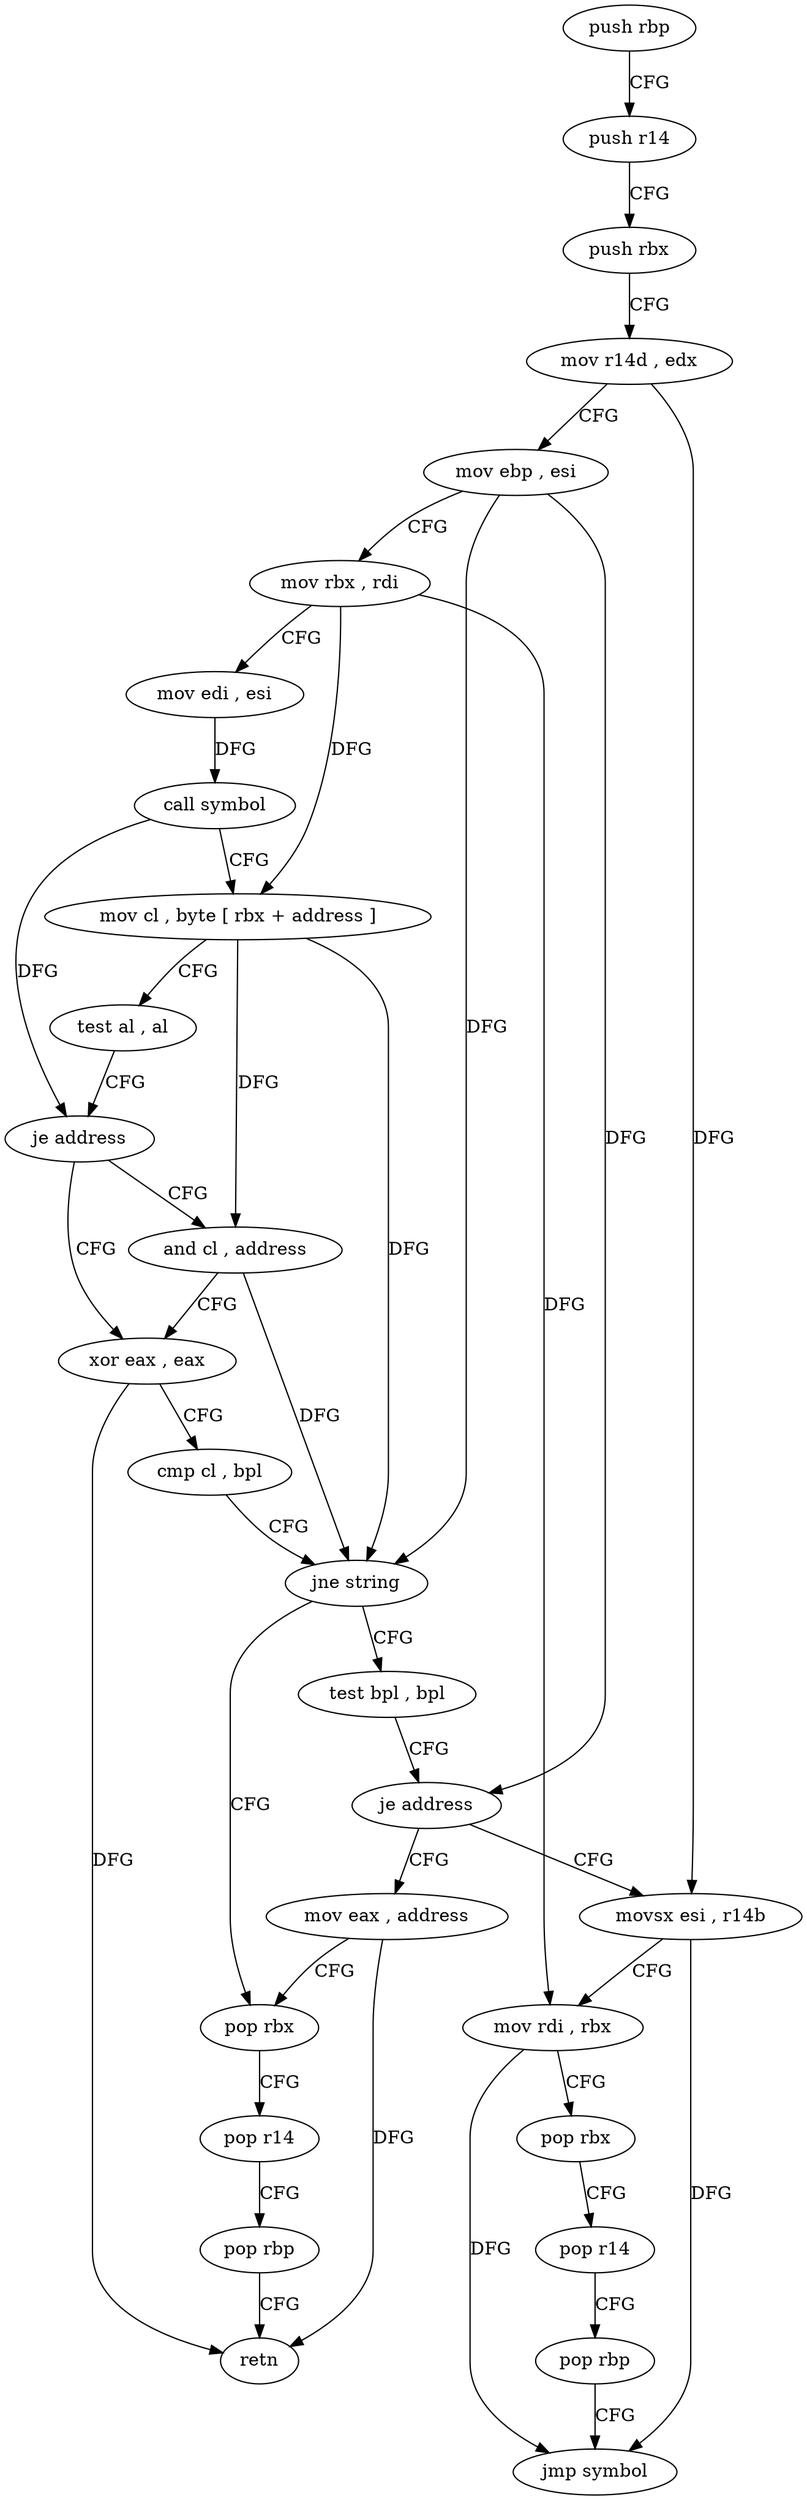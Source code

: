 digraph "func" {
"4212384" [label = "push rbp" ]
"4212385" [label = "push r14" ]
"4212387" [label = "push rbx" ]
"4212388" [label = "mov r14d , edx" ]
"4212391" [label = "mov ebp , esi" ]
"4212393" [label = "mov rbx , rdi" ]
"4212396" [label = "mov edi , esi" ]
"4212398" [label = "call symbol" ]
"4212403" [label = "mov cl , byte [ rbx + address ]" ]
"4212406" [label = "test al , al" ]
"4212408" [label = "je address" ]
"4212413" [label = "xor eax , eax" ]
"4212410" [label = "and cl , address" ]
"4212415" [label = "cmp cl , bpl" ]
"4212418" [label = "jne string" ]
"4212443" [label = "pop rbx" ]
"4212420" [label = "test bpl , bpl" ]
"4212444" [label = "pop r14" ]
"4212446" [label = "pop rbp" ]
"4212447" [label = "retn" ]
"4212423" [label = "je address" ]
"4212438" [label = "mov eax , address" ]
"4212425" [label = "movsx esi , r14b" ]
"4212429" [label = "mov rdi , rbx" ]
"4212432" [label = "pop rbx" ]
"4212433" [label = "pop r14" ]
"4212435" [label = "pop rbp" ]
"4212436" [label = "jmp symbol" ]
"4212384" -> "4212385" [ label = "CFG" ]
"4212385" -> "4212387" [ label = "CFG" ]
"4212387" -> "4212388" [ label = "CFG" ]
"4212388" -> "4212391" [ label = "CFG" ]
"4212388" -> "4212425" [ label = "DFG" ]
"4212391" -> "4212393" [ label = "CFG" ]
"4212391" -> "4212418" [ label = "DFG" ]
"4212391" -> "4212423" [ label = "DFG" ]
"4212393" -> "4212396" [ label = "CFG" ]
"4212393" -> "4212403" [ label = "DFG" ]
"4212393" -> "4212429" [ label = "DFG" ]
"4212396" -> "4212398" [ label = "DFG" ]
"4212398" -> "4212403" [ label = "CFG" ]
"4212398" -> "4212408" [ label = "DFG" ]
"4212403" -> "4212406" [ label = "CFG" ]
"4212403" -> "4212418" [ label = "DFG" ]
"4212403" -> "4212410" [ label = "DFG" ]
"4212406" -> "4212408" [ label = "CFG" ]
"4212408" -> "4212413" [ label = "CFG" ]
"4212408" -> "4212410" [ label = "CFG" ]
"4212413" -> "4212415" [ label = "CFG" ]
"4212413" -> "4212447" [ label = "DFG" ]
"4212410" -> "4212413" [ label = "CFG" ]
"4212410" -> "4212418" [ label = "DFG" ]
"4212415" -> "4212418" [ label = "CFG" ]
"4212418" -> "4212443" [ label = "CFG" ]
"4212418" -> "4212420" [ label = "CFG" ]
"4212443" -> "4212444" [ label = "CFG" ]
"4212420" -> "4212423" [ label = "CFG" ]
"4212444" -> "4212446" [ label = "CFG" ]
"4212446" -> "4212447" [ label = "CFG" ]
"4212423" -> "4212438" [ label = "CFG" ]
"4212423" -> "4212425" [ label = "CFG" ]
"4212438" -> "4212443" [ label = "CFG" ]
"4212438" -> "4212447" [ label = "DFG" ]
"4212425" -> "4212429" [ label = "CFG" ]
"4212425" -> "4212436" [ label = "DFG" ]
"4212429" -> "4212432" [ label = "CFG" ]
"4212429" -> "4212436" [ label = "DFG" ]
"4212432" -> "4212433" [ label = "CFG" ]
"4212433" -> "4212435" [ label = "CFG" ]
"4212435" -> "4212436" [ label = "CFG" ]
}
